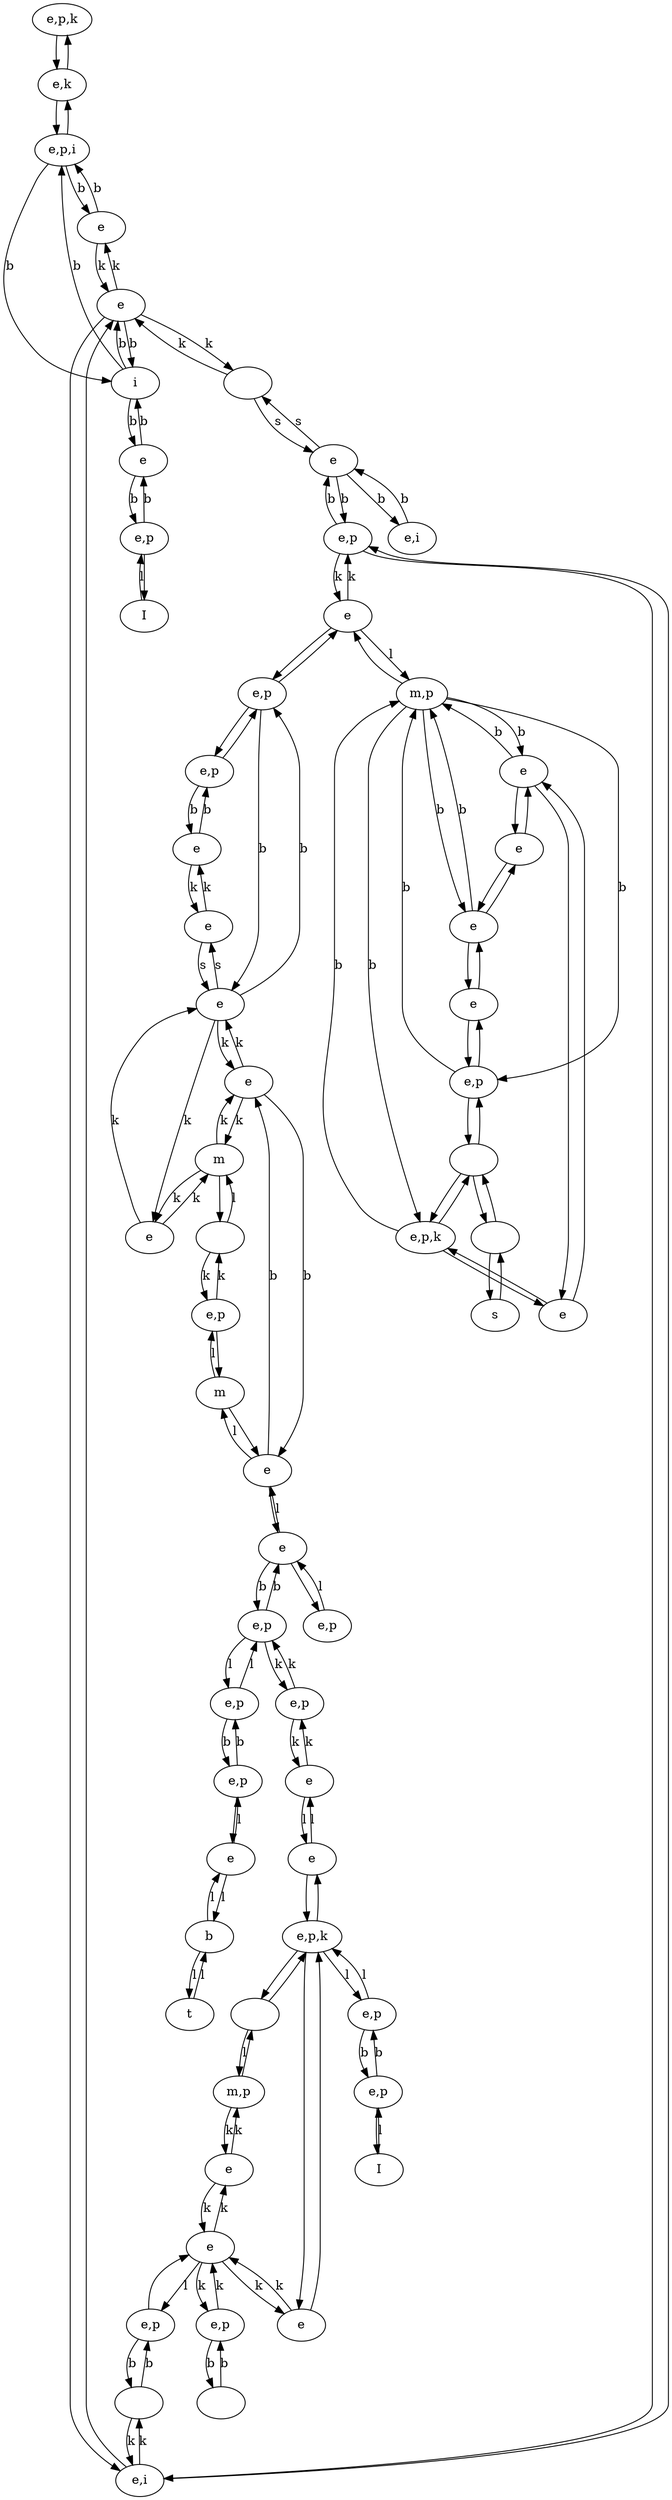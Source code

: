 digraph {
0 [label="e,p,k"]
1 [label="e,p"]
2 [label="e"]
3 [label="e"]
4 [label=""]
5 [label=""]
6 [label="e"]
7 [label=""]
8 [label="I"]
9 [label="I"]
10 [label="t"]
11 [label="e,p"]
12 [label="e"]
13 [label="e"]
14 [label="b"]
15 [label="e"]
16 [label="e,p,k
"]
17 [label="e,p"]
18 [label=""]
19 [label="e"]
20 [label="e"]
21 [label="e,p"]
22 [label="e,p"]
23 [label="e,p"]
24 [label="e"]
25 [label="e,p"]
26 [label="e"]
27 [label=""]
28 [label="e,i"]
29 [label="s"]
30 [label=""]
31 [label=""]
32 [label="e"]
33 [label="m,p"]
34 [label="e"]
35 [label="e"]
36 [label="e"]
37 [label="e"]
38 [label="e"]
39 [label="e,p"]
40 [label="e,p,i"]
41 [label="e"]
42 [label="e,p"]
43 [label="e"]
44 [label="e,p,k"]
45 [label="m,p"]
46 [label="e"]
47 [label="e"]
48 [label="e,i"]
49 [label="e,p"]
50 [label="e"]
51 [label="m"]
52 [label="e"]
53 [label="e,p"]
54 [label="i"]
55 [label="e,p"]
56 [label="e,p"]
57 [label="e,p"]
58 [label="e,p"]
59 [label="e"]
60 [label="e,k"]
61 [label="m"]
39 -> 35 [label=""]
35 -> 39 [label=""]
39 -> 31 [label=""]
31 -> 39 [label=""]
29 -> 30 [label=""]
30 -> 29 [label=""]
30 -> 31 [label=""]
31 -> 30 [label=""]
44 -> 46 [label=""]
46 -> 44 [label=""]
47 -> 46 [label=""]
46 -> 47 [label=""]
47 -> 50 [label=""]
50 -> 47 [label=""]
32 -> 50 [label=""]
50 -> 32 [label=""]
35 -> 32 [label=""]
32 -> 35 [label=""]
13 -> 16 [label=""]
16 -> 13 [label=""]
5 -> 16 [label=""]
16 -> 5 [label=""]
16 -> 26 [label=""]
26 -> 16 [label=""]
49 -> 2 [label=""]
2 -> 49 [label=""]
17 -> 49 [label=""]
49 -> 17 [label=""]
37 -> 28 [label=""]
28 -> 37 [label=""]
28 -> 1 [label=""]
1 -> 28 [label=""]
33 -> 34 [label="k"]
34 -> 33 [label="k"]
13 -> 41 [label="k"]
41 -> 13 [label="k"]
34 -> 41 [label="k"]
41 -> 34 [label="k"]
41 -> 42 [label="k"]
42 -> 41 [label="k"]
11 -> 36 [label="k"]
36 -> 11 [label="k"]
11 -> 57 [label="k"]
57 -> 11 [label="k"]
4 -> 21 [label="k"]
21 -> 4 [label="k"]
28 -> 27 [label="k"]
27 -> 28 [label="k"]
1 -> 2 [label="k"]
2 -> 1 [label="k"]
24 -> 61 [label="k"]
61 -> 24 [label="k"]
24 -> 6 [label="k"]
6 -> 24 [label="k"]
3 -> 6 [label="k"]
6 -> 3 [label="k"]
3 -> 61 [label="k"]
61 -> 3 [label="k"]
20 -> 19 [label="k"]
19 -> 20 [label="k"]
39 -> 45 [label="b"]
45 -> 39 [label="b"]
44 -> 45 [label="b"]
45 -> 44 [label="b"]
45 -> 47 [label="b"]
47 -> 45 [label="b"]
45 -> 32 [label="b"]
32 -> 45 [label="b"]
57 -> 52 [label="b"]
52 -> 57 [label="b"]
59 -> 3 [label="b"]
3 -> 59 [label="b"]
55 -> 56 [label="b"]
56 -> 55 [label="b"]
22 -> 23 [label="b"]
23 -> 22 [label="b"]
58 -> 27 [label="b"]
27 -> 58 [label="b"]
48 -> 12 [label="b"]
12 -> 48 [label="b"]
12 -> 1 [label="b"]
1 -> 12 [label="b"]
42 -> 18 [label="b"]
18 -> 42 [label="b"]
43 -> 40 [label="b"]
40 -> 43 [label="b"]
40 -> 54 [label="b"]
54 -> 40 [label="b"]
54 -> 37 [label="b"]
37 -> 54 [label="b"]
54 -> 38 [label="b"]
38 -> 54 [label="b"]
38 -> 53 [label="b"]
53 -> 38 [label="b"]
40 -> 60 [label=""]
60 -> 40 [label=""]
0 -> 60 [label=""]
60 -> 0 [label=""]
43 -> 37 [label="k"]
37 -> 43 [label="k"]
37 -> 7 [label="k"]
7 -> 37 [label="k"]
52 -> 25 [label=""]
25 -> 52 [label="l"]
59 -> 52 [label=""]
52 -> 59 [label="l"]
51 -> 59 [label=""]
59 -> 51 [label="l"]
61 -> 4 [label=""]
4 -> 61 [label="l"]
31 -> 44 [label=""]
44 -> 31 [label=""]
53 -> 8 [label=""]
8 -> 53 [label="l"]
56 -> 9 [label=""]
9 -> 56 [label="l"]
21 -> 51 [label=""]
51 -> 21 [label="l"]
26 -> 36 [label="l"]
36 -> 26 [label="l"]
15 -> 14 [label="l"]
14 -> 15 [label="l"]
14 -> 10 [label="l"]
10 -> 14 [label="l"]
58 -> 41 [label=""]
41 -> 58 [label="l"]
33 -> 5 [label=""]
5 -> 33 [label="l"]
55 -> 16 [label="l"]
16 -> 55 [label="l"]
57 -> 23 [label="l"]
23 -> 57 [label="l"]
15 -> 22 [label="l"]
22 -> 15 [label=""]
45 -> 2 [label=""]
2 -> 45 [label="l"]
12 -> 7 [label="s"]
7 -> 12 [label="s"]
19 -> 6 [label="s"]
6 -> 19 [label="s"]
49 -> 6 [label="b"]
6 -> 49 [label="b"]
20 -> 17 [label="b"]
17 -> 20 [label="b"]
}
